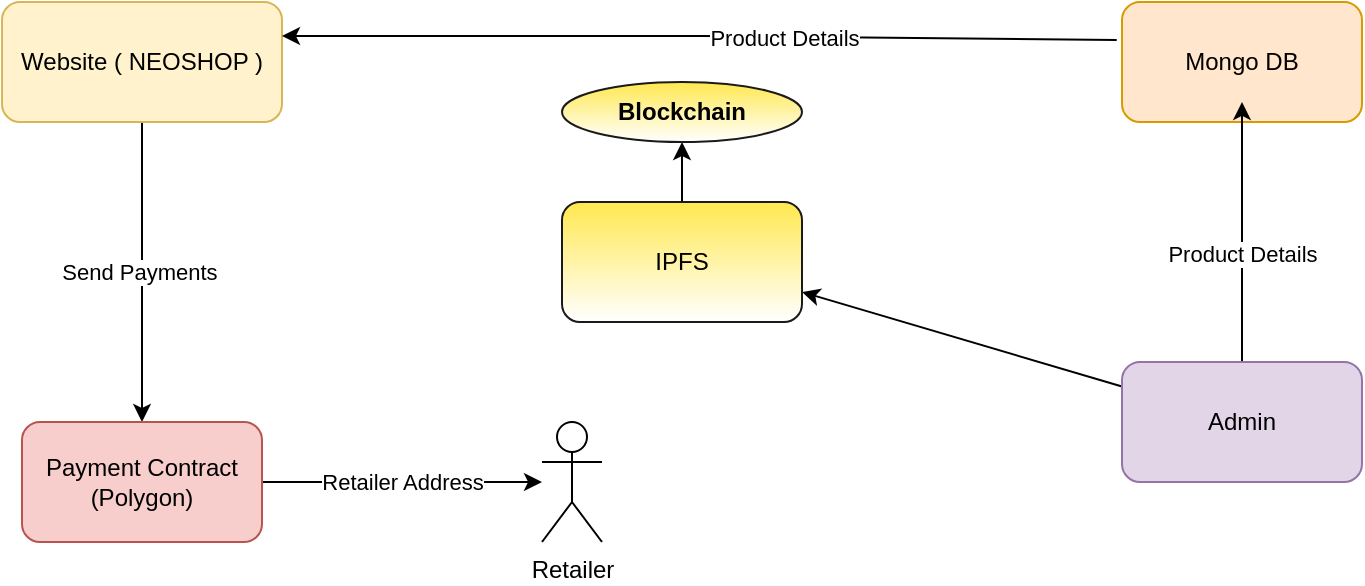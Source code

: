 <mxfile version="19.0.3" type="device"><diagram id="2FKlqSCAiTIRv1rK4bIH" name="Page-1"><mxGraphModel dx="782" dy="539" grid="1" gridSize="10" guides="1" tooltips="1" connect="1" arrows="1" fold="1" page="1" pageScale="1" pageWidth="850" pageHeight="1100" math="0" shadow="0"><root><mxCell id="0"/><mxCell id="1" parent="0"/><mxCell id="2hwva49BB2d4iJDjkXdb-13" value="Send Payments&amp;nbsp;" style="edgeStyle=none;rounded=0;orthogonalLoop=1;jettySize=auto;html=1;" edge="1" parent="1" source="2hwva49BB2d4iJDjkXdb-1" target="2hwva49BB2d4iJDjkXdb-12"><mxGeometry relative="1" as="geometry"/></mxCell><mxCell id="2hwva49BB2d4iJDjkXdb-1" value="Website ( NEOSHOP )" style="rounded=1;whiteSpace=wrap;html=1;fillColor=#fff2cc;strokeColor=#d6b656;" vertex="1" parent="1"><mxGeometry x="40" y="60" width="140" height="60" as="geometry"/></mxCell><mxCell id="2hwva49BB2d4iJDjkXdb-18" style="edgeStyle=none;rounded=0;orthogonalLoop=1;jettySize=auto;html=1;exitX=-0.022;exitY=0.367;exitDx=0;exitDy=0;entryX=1;entryY=0;entryDx=0;entryDy=0;exitPerimeter=0;" edge="1" parent="1"><mxGeometry relative="1" as="geometry"><mxPoint x="597.36" y="79.02" as="sourcePoint"/><mxPoint x="180" y="77" as="targetPoint"/><Array as="points"><mxPoint x="390" y="77"/></Array></mxGeometry></mxCell><mxCell id="2hwva49BB2d4iJDjkXdb-19" value="Product Details" style="edgeLabel;html=1;align=center;verticalAlign=middle;resizable=0;points=[];" vertex="1" connectable="0" parent="2hwva49BB2d4iJDjkXdb-18"><mxGeometry x="-0.201" relative="1" as="geometry"><mxPoint as="offset"/></mxGeometry></mxCell><mxCell id="2hwva49BB2d4iJDjkXdb-3" value="Mongo DB" style="rounded=1;whiteSpace=wrap;html=1;fillColor=#ffe6cc;strokeColor=#d79b00;" vertex="1" parent="1"><mxGeometry x="600" y="60" width="120" height="60" as="geometry"/></mxCell><mxCell id="2hwva49BB2d4iJDjkXdb-28" value="Retailer Address" style="edgeStyle=none;rounded=0;orthogonalLoop=1;jettySize=auto;html=1;" edge="1" parent="1" source="2hwva49BB2d4iJDjkXdb-12" target="2hwva49BB2d4iJDjkXdb-23"><mxGeometry relative="1" as="geometry"/></mxCell><mxCell id="2hwva49BB2d4iJDjkXdb-12" value="Payment Contract (Polygon)" style="whiteSpace=wrap;html=1;rounded=1;fillColor=#f8cecc;strokeColor=#b85450;" vertex="1" parent="1"><mxGeometry x="50" y="270" width="120" height="60" as="geometry"/></mxCell><mxCell id="2hwva49BB2d4iJDjkXdb-21" style="edgeStyle=none;rounded=0;orthogonalLoop=1;jettySize=auto;html=1;exitX=0.5;exitY=0;exitDx=0;exitDy=0;entryX=0.5;entryY=0.833;entryDx=0;entryDy=0;entryPerimeter=0;" edge="1" parent="1" source="2hwva49BB2d4iJDjkXdb-20" target="2hwva49BB2d4iJDjkXdb-3"><mxGeometry relative="1" as="geometry"/></mxCell><mxCell id="2hwva49BB2d4iJDjkXdb-22" value="Product Details" style="edgeLabel;html=1;align=center;verticalAlign=middle;resizable=0;points=[];" vertex="1" connectable="0" parent="2hwva49BB2d4iJDjkXdb-21"><mxGeometry x="-0.164" relative="1" as="geometry"><mxPoint as="offset"/></mxGeometry></mxCell><mxCell id="2hwva49BB2d4iJDjkXdb-32" style="edgeStyle=none;rounded=0;orthogonalLoop=1;jettySize=auto;html=1;entryX=1;entryY=0.75;entryDx=0;entryDy=0;" edge="1" parent="1" source="2hwva49BB2d4iJDjkXdb-20" target="2hwva49BB2d4iJDjkXdb-31"><mxGeometry relative="1" as="geometry"><mxPoint x="560" y="270" as="targetPoint"/></mxGeometry></mxCell><mxCell id="2hwva49BB2d4iJDjkXdb-20" value="Admin" style="rounded=1;whiteSpace=wrap;html=1;fillColor=#e1d5e7;strokeColor=#9673a6;" vertex="1" parent="1"><mxGeometry x="600" y="240" width="120" height="60" as="geometry"/></mxCell><mxCell id="2hwva49BB2d4iJDjkXdb-23" value="Retailer" style="shape=umlActor;verticalLabelPosition=bottom;verticalAlign=top;html=1;outlineConnect=0;" vertex="1" parent="1"><mxGeometry x="310" y="270" width="30" height="60" as="geometry"/></mxCell><mxCell id="2hwva49BB2d4iJDjkXdb-34" value="" style="edgeStyle=none;rounded=0;orthogonalLoop=1;jettySize=auto;html=1;" edge="1" parent="1" source="2hwva49BB2d4iJDjkXdb-31" target="2hwva49BB2d4iJDjkXdb-33"><mxGeometry relative="1" as="geometry"/></mxCell><mxCell id="2hwva49BB2d4iJDjkXdb-31" value="IPFS" style="rounded=1;whiteSpace=wrap;html=1;strokeColor=#1A1A1A;gradientColor=#FFE84F;gradientDirection=north;" vertex="1" parent="1"><mxGeometry x="320" y="160" width="120" height="60" as="geometry"/></mxCell><mxCell id="2hwva49BB2d4iJDjkXdb-33" value="&lt;b&gt;Blockchain&lt;/b&gt;" style="ellipse;whiteSpace=wrap;html=1;strokeColor=#1A1A1A;rounded=1;gradientColor=#FFE84F;gradientDirection=north;" vertex="1" parent="1"><mxGeometry x="320" y="100" width="120" height="30" as="geometry"/></mxCell></root></mxGraphModel></diagram></mxfile>